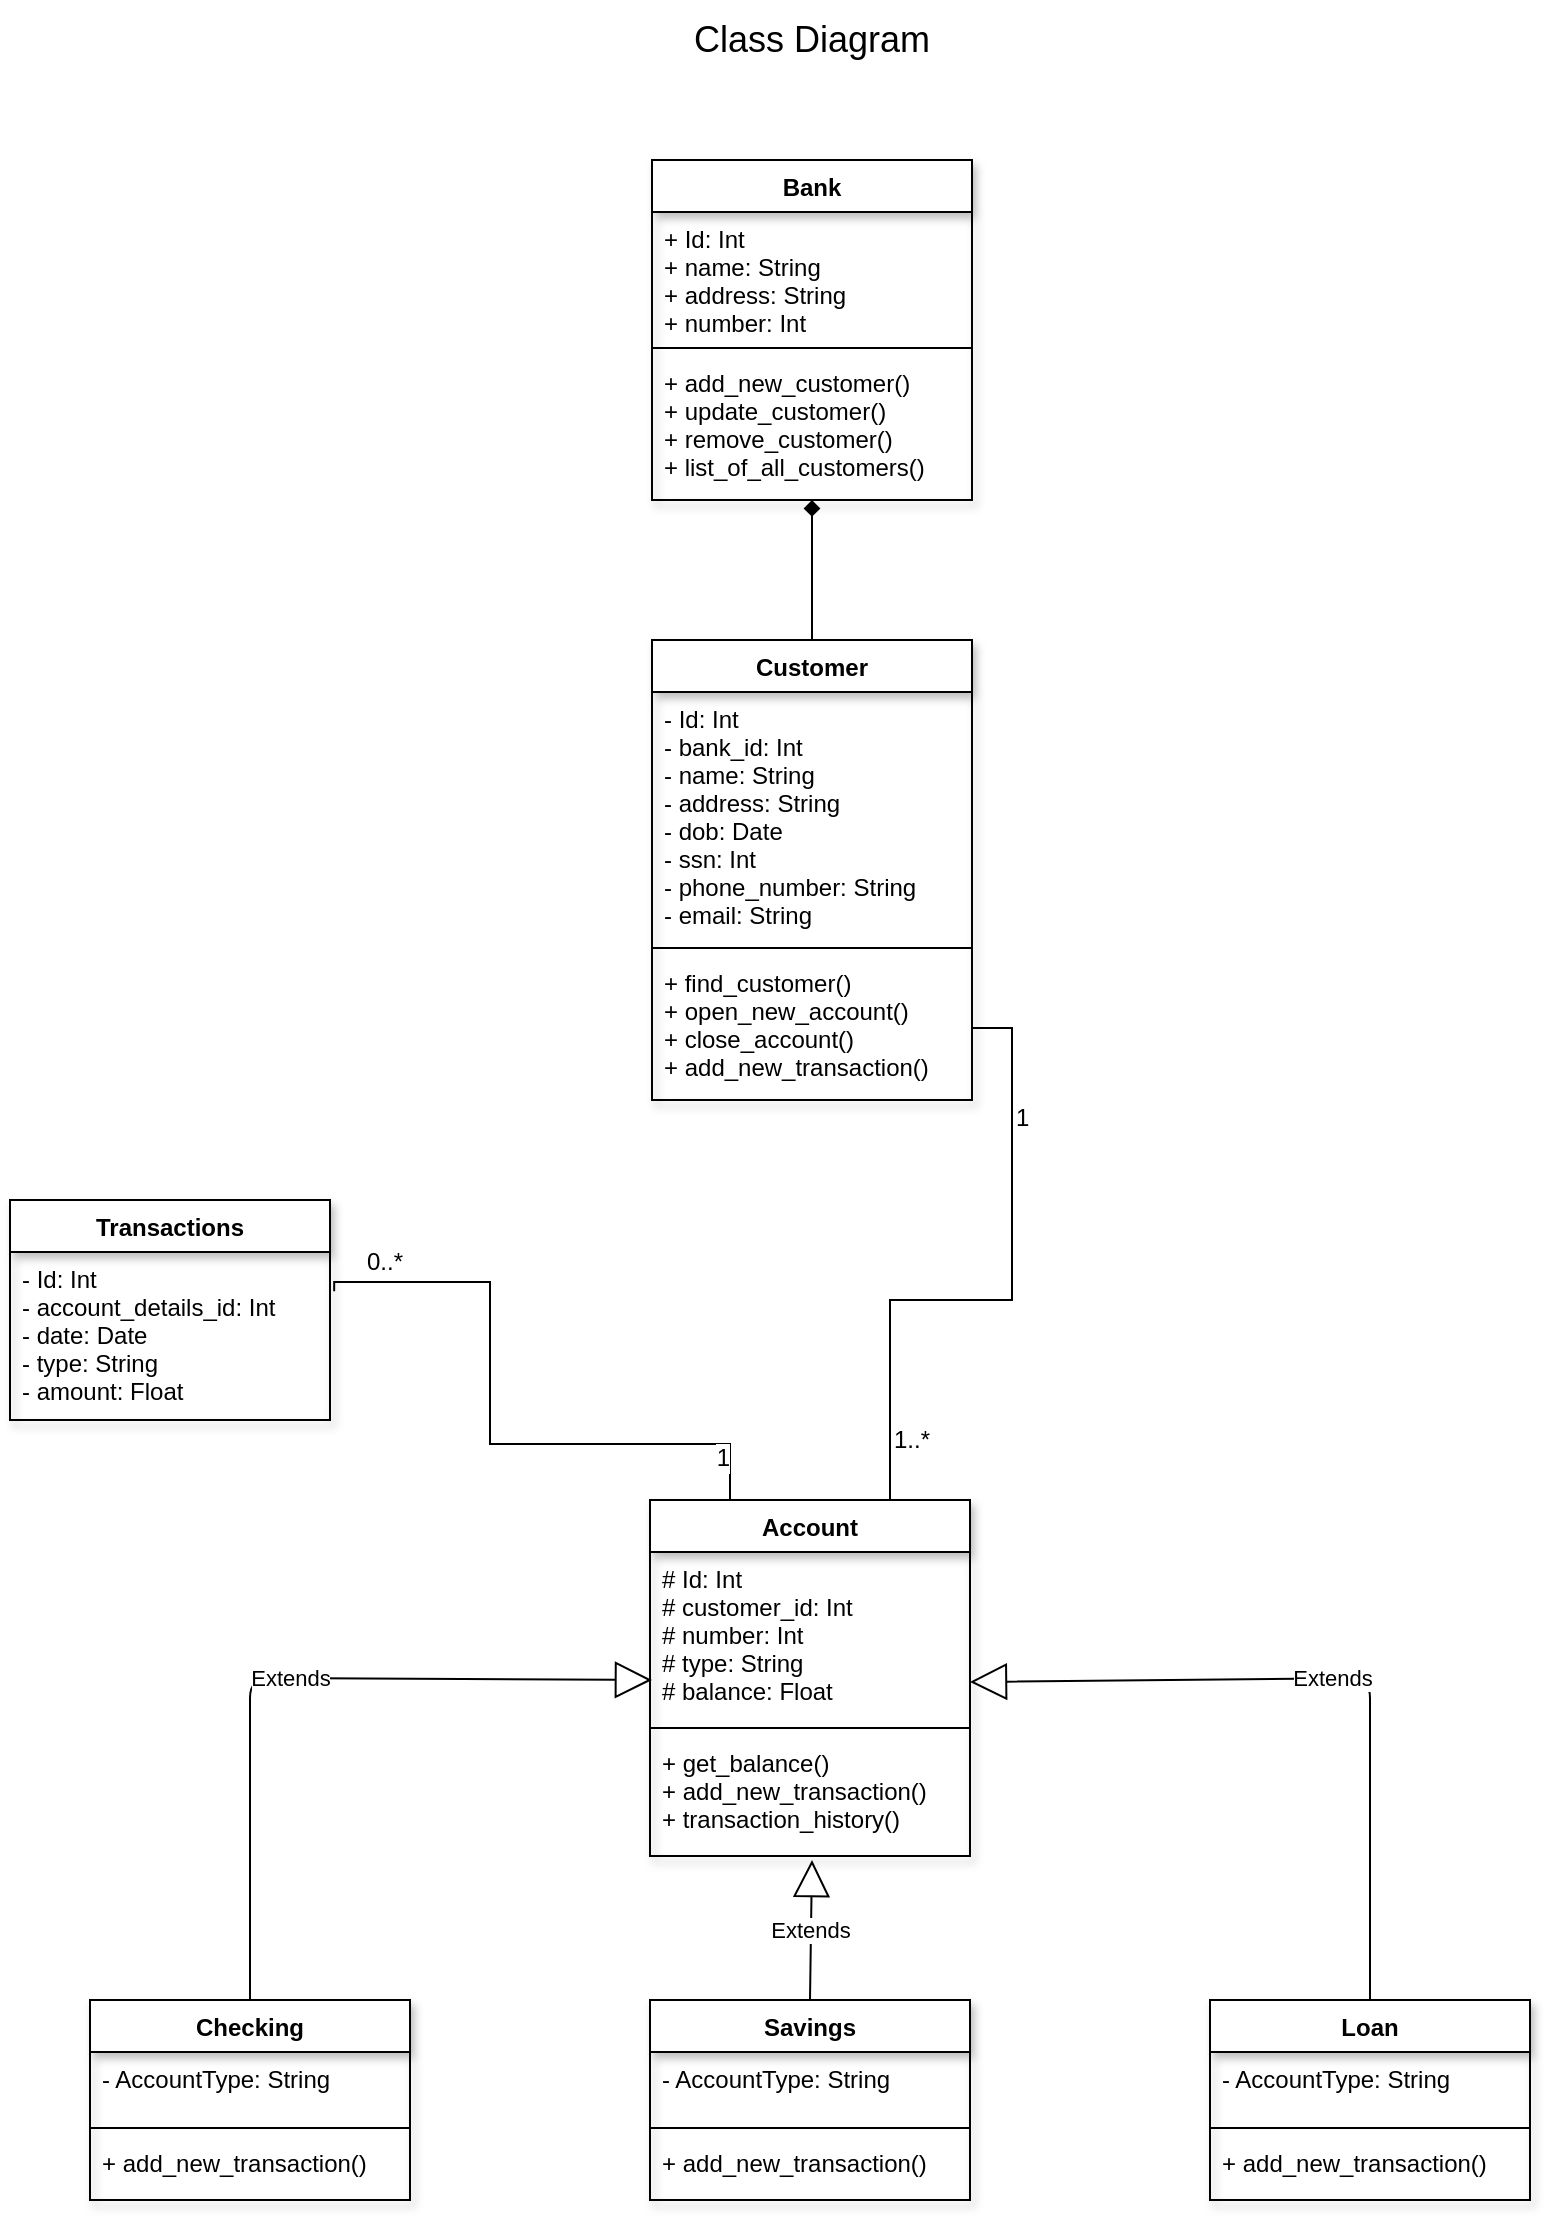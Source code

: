 <mxfile version="12.2.2" type="device" pages="3"><diagram id="YeIn3aaMYvHFLk-QK3Ql" name="Page-1"><mxGraphModel dx="1599" dy="1780" grid="1" gridSize="10" guides="1" tooltips="1" connect="1" arrows="1" fold="1" page="1" pageScale="1" pageWidth="827" pageHeight="1169" math="0" shadow="0"><root><mxCell id="0"/><mxCell id="1" parent="0"/><mxCell id="Af-yMjpvvQzIOLq1nQW4-50" style="edgeStyle=orthogonalEdgeStyle;rounded=0;orthogonalLoop=1;jettySize=auto;html=1;entryX=0.5;entryY=0;entryDx=0;entryDy=0;endArrow=none;endFill=0;startArrow=diamond;startFill=1;strokeWidth=1;" parent="1" source="Af-yMjpvvQzIOLq1nQW4-9" target="Af-yMjpvvQzIOLq1nQW4-13" edge="1"><mxGeometry relative="1" as="geometry"/></mxCell><mxCell id="Af-yMjpvvQzIOLq1nQW4-9" value="Bank" style="swimlane;fontStyle=1;align=center;verticalAlign=top;childLayout=stackLayout;horizontal=1;startSize=26;horizontalStack=0;resizeParent=1;resizeParentMax=0;resizeLast=0;collapsible=1;marginBottom=0;shadow=1;" parent="1" vertex="1"><mxGeometry x="281" y="-360" width="160" height="170" as="geometry"/></mxCell><mxCell id="Af-yMjpvvQzIOLq1nQW4-10" value="+ Id: Int&#10;+ name: String&#10;+ address: String&#10;+ number: Int&#10;" style="text;strokeColor=none;fillColor=none;align=left;verticalAlign=top;spacingLeft=4;spacingRight=4;overflow=hidden;rotatable=0;points=[[0,0.5],[1,0.5]];portConstraint=eastwest;" parent="Af-yMjpvvQzIOLq1nQW4-9" vertex="1"><mxGeometry y="26" width="160" height="64" as="geometry"/></mxCell><mxCell id="Af-yMjpvvQzIOLq1nQW4-11" value="" style="line;strokeWidth=1;fillColor=none;align=left;verticalAlign=middle;spacingTop=-1;spacingLeft=3;spacingRight=3;rotatable=0;labelPosition=right;points=[];portConstraint=eastwest;" parent="Af-yMjpvvQzIOLq1nQW4-9" vertex="1"><mxGeometry y="90" width="160" height="8" as="geometry"/></mxCell><mxCell id="Af-yMjpvvQzIOLq1nQW4-12" value="+ add_new_customer()&#10;+ update_customer()&#10;+ remove_customer()&#10;+ list_of_all_customers()" style="text;strokeColor=none;fillColor=none;align=left;verticalAlign=top;spacingLeft=4;spacingRight=4;overflow=hidden;rotatable=0;points=[[0,0.5],[1,0.5]];portConstraint=eastwest;" parent="Af-yMjpvvQzIOLq1nQW4-9" vertex="1"><mxGeometry y="98" width="160" height="72" as="geometry"/></mxCell><mxCell id="Af-yMjpvvQzIOLq1nQW4-13" value="Customer" style="swimlane;fontStyle=1;align=center;verticalAlign=top;childLayout=stackLayout;horizontal=1;startSize=26;horizontalStack=0;resizeParent=1;resizeParentMax=0;resizeLast=0;collapsible=1;marginBottom=0;shadow=1;" parent="1" vertex="1"><mxGeometry x="281" y="-120" width="160" height="230" as="geometry"/></mxCell><mxCell id="Af-yMjpvvQzIOLq1nQW4-14" value="- Id: Int&#10;- bank_id: Int&#10;- name: String&#10;- address: String&#10;- dob: Date&#10;- ssn: Int&#10;- phone_number: String&#10;- email: String" style="text;strokeColor=none;fillColor=none;align=left;verticalAlign=top;spacingLeft=4;spacingRight=4;overflow=hidden;rotatable=0;points=[[0,0.5],[1,0.5]];portConstraint=eastwest;" parent="Af-yMjpvvQzIOLq1nQW4-13" vertex="1"><mxGeometry y="26" width="160" height="124" as="geometry"/></mxCell><mxCell id="Af-yMjpvvQzIOLq1nQW4-15" value="" style="line;strokeWidth=1;fillColor=none;align=left;verticalAlign=middle;spacingTop=-1;spacingLeft=3;spacingRight=3;rotatable=0;labelPosition=right;points=[];portConstraint=eastwest;" parent="Af-yMjpvvQzIOLq1nQW4-13" vertex="1"><mxGeometry y="150" width="160" height="8" as="geometry"/></mxCell><mxCell id="Af-yMjpvvQzIOLq1nQW4-16" value="+ find_customer()&#10;+ open_new_account()&#10;+ close_account()&#10;+ add_new_transaction()" style="text;strokeColor=none;fillColor=none;align=left;verticalAlign=top;spacingLeft=4;spacingRight=4;overflow=hidden;rotatable=0;points=[[0,0.5],[1,0.5]];portConstraint=eastwest;" parent="Af-yMjpvvQzIOLq1nQW4-13" vertex="1"><mxGeometry y="158" width="160" height="72" as="geometry"/></mxCell><mxCell id="Af-yMjpvvQzIOLq1nQW4-18" value="Account" style="swimlane;fontStyle=1;align=center;verticalAlign=top;childLayout=stackLayout;horizontal=1;startSize=26;horizontalStack=0;resizeParent=1;resizeParentMax=0;resizeLast=0;collapsible=1;marginBottom=0;shadow=1;" parent="1" vertex="1"><mxGeometry x="280" y="310" width="160" height="178" as="geometry"/></mxCell><mxCell id="Af-yMjpvvQzIOLq1nQW4-19" value="# Id: Int&#10;# customer_id: Int&#10;# number: Int&#10;# type: String&#10;# balance: Float&#10;" style="text;strokeColor=none;fillColor=none;align=left;verticalAlign=top;spacingLeft=4;spacingRight=4;overflow=hidden;rotatable=0;points=[[0,0.5],[1,0.5]];portConstraint=eastwest;" parent="Af-yMjpvvQzIOLq1nQW4-18" vertex="1"><mxGeometry y="26" width="160" height="84" as="geometry"/></mxCell><mxCell id="Af-yMjpvvQzIOLq1nQW4-20" value="" style="line;strokeWidth=1;fillColor=none;align=left;verticalAlign=middle;spacingTop=-1;spacingLeft=3;spacingRight=3;rotatable=0;labelPosition=right;points=[];portConstraint=eastwest;" parent="Af-yMjpvvQzIOLq1nQW4-18" vertex="1"><mxGeometry y="110" width="160" height="8" as="geometry"/></mxCell><mxCell id="Af-yMjpvvQzIOLq1nQW4-21" value="+ get_balance()&#10;+ add_new_transaction()&#10;+ transaction_history()" style="text;strokeColor=none;fillColor=none;align=left;verticalAlign=top;spacingLeft=4;spacingRight=4;overflow=hidden;rotatable=0;points=[[0,0.5],[1,0.5]];portConstraint=eastwest;" parent="Af-yMjpvvQzIOLq1nQW4-18" vertex="1"><mxGeometry y="118" width="160" height="60" as="geometry"/></mxCell><mxCell id="Af-yMjpvvQzIOLq1nQW4-22" value="Checking" style="swimlane;fontStyle=1;align=center;verticalAlign=top;childLayout=stackLayout;horizontal=1;startSize=26;horizontalStack=0;resizeParent=1;resizeParentMax=0;resizeLast=0;collapsible=1;marginBottom=0;shadow=1;" parent="1" vertex="1"><mxGeometry y="560" width="160" height="100" as="geometry"/></mxCell><mxCell id="Af-yMjpvvQzIOLq1nQW4-23" value="- AccountType: String" style="text;strokeColor=none;fillColor=none;align=left;verticalAlign=top;spacingLeft=4;spacingRight=4;overflow=hidden;rotatable=0;points=[[0,0.5],[1,0.5]];portConstraint=eastwest;" parent="Af-yMjpvvQzIOLq1nQW4-22" vertex="1"><mxGeometry y="26" width="160" height="34" as="geometry"/></mxCell><mxCell id="Af-yMjpvvQzIOLq1nQW4-24" value="" style="line;strokeWidth=1;fillColor=none;align=left;verticalAlign=middle;spacingTop=-1;spacingLeft=3;spacingRight=3;rotatable=0;labelPosition=right;points=[];portConstraint=eastwest;" parent="Af-yMjpvvQzIOLq1nQW4-22" vertex="1"><mxGeometry y="60" width="160" height="8" as="geometry"/></mxCell><mxCell id="Af-yMjpvvQzIOLq1nQW4-25" value="+ add_new_transaction()" style="text;strokeColor=none;fillColor=none;align=left;verticalAlign=top;spacingLeft=4;spacingRight=4;overflow=hidden;rotatable=0;points=[[0,0.5],[1,0.5]];portConstraint=eastwest;" parent="Af-yMjpvvQzIOLq1nQW4-22" vertex="1"><mxGeometry y="68" width="160" height="32" as="geometry"/></mxCell><mxCell id="Af-yMjpvvQzIOLq1nQW4-26" value="Transactions" style="swimlane;fontStyle=1;align=center;verticalAlign=top;childLayout=stackLayout;horizontal=1;startSize=26;horizontalStack=0;resizeParent=1;resizeParentMax=0;resizeLast=0;collapsible=1;marginBottom=0;shadow=1;swimlaneLine=1;" parent="1" vertex="1"><mxGeometry x="-40" y="160" width="160" height="110" as="geometry"/></mxCell><mxCell id="Af-yMjpvvQzIOLq1nQW4-27" value="- Id: Int&#10;- account_details_id: Int&#10;- date: Date&#10;- type: String&#10;- amount: Float" style="text;strokeColor=none;fillColor=none;align=left;verticalAlign=top;spacingLeft=4;spacingRight=4;overflow=hidden;rotatable=0;points=[[0,0.5],[1,0.5]];portConstraint=eastwest;" parent="Af-yMjpvvQzIOLq1nQW4-26" vertex="1"><mxGeometry y="26" width="160" height="84" as="geometry"/></mxCell><mxCell id="Af-yMjpvvQzIOLq1nQW4-30" value="Savings" style="swimlane;fontStyle=1;align=center;verticalAlign=top;childLayout=stackLayout;horizontal=1;startSize=26;horizontalStack=0;resizeParent=1;resizeParentMax=0;resizeLast=0;collapsible=1;marginBottom=0;shadow=1;" parent="1" vertex="1"><mxGeometry x="280" y="560" width="160" height="100" as="geometry"/></mxCell><mxCell id="Af-yMjpvvQzIOLq1nQW4-56" value="- AccountType: String" style="text;strokeColor=none;fillColor=none;align=left;verticalAlign=top;spacingLeft=4;spacingRight=4;overflow=hidden;rotatable=0;points=[[0,0.5],[1,0.5]];portConstraint=eastwest;" parent="Af-yMjpvvQzIOLq1nQW4-30" vertex="1"><mxGeometry y="26" width="160" height="34" as="geometry"/></mxCell><mxCell id="Af-yMjpvvQzIOLq1nQW4-32" value="" style="line;strokeWidth=1;fillColor=none;align=left;verticalAlign=middle;spacingTop=-1;spacingLeft=3;spacingRight=3;rotatable=0;labelPosition=right;points=[];portConstraint=eastwest;" parent="Af-yMjpvvQzIOLq1nQW4-30" vertex="1"><mxGeometry y="60" width="160" height="8" as="geometry"/></mxCell><mxCell id="Af-yMjpvvQzIOLq1nQW4-33" value="+ add_new_transaction()" style="text;strokeColor=none;fillColor=none;align=left;verticalAlign=top;spacingLeft=4;spacingRight=4;overflow=hidden;rotatable=0;points=[[0,0.5],[1,0.5]];portConstraint=eastwest;" parent="Af-yMjpvvQzIOLq1nQW4-30" vertex="1"><mxGeometry y="68" width="160" height="32" as="geometry"/></mxCell><mxCell id="Af-yMjpvvQzIOLq1nQW4-34" value="Loan" style="swimlane;fontStyle=1;align=center;verticalAlign=top;childLayout=stackLayout;horizontal=1;startSize=26;horizontalStack=0;resizeParent=1;resizeParentMax=0;resizeLast=0;collapsible=1;marginBottom=0;shadow=1;" parent="1" vertex="1"><mxGeometry x="560" y="560" width="160" height="100" as="geometry"/></mxCell><mxCell id="Af-yMjpvvQzIOLq1nQW4-35" value="- AccountType: String" style="text;strokeColor=none;fillColor=none;align=left;verticalAlign=top;spacingLeft=4;spacingRight=4;overflow=hidden;rotatable=0;points=[[0,0.5],[1,0.5]];portConstraint=eastwest;" parent="Af-yMjpvvQzIOLq1nQW4-34" vertex="1"><mxGeometry y="26" width="160" height="34" as="geometry"/></mxCell><mxCell id="Af-yMjpvvQzIOLq1nQW4-36" value="" style="line;strokeWidth=1;fillColor=none;align=left;verticalAlign=middle;spacingTop=-1;spacingLeft=3;spacingRight=3;rotatable=0;labelPosition=right;points=[];portConstraint=eastwest;" parent="Af-yMjpvvQzIOLq1nQW4-34" vertex="1"><mxGeometry y="60" width="160" height="8" as="geometry"/></mxCell><mxCell id="Af-yMjpvvQzIOLq1nQW4-37" value="+ add_new_transaction()" style="text;strokeColor=none;fillColor=none;align=left;verticalAlign=top;spacingLeft=4;spacingRight=4;overflow=hidden;rotatable=0;points=[[0,0.5],[1,0.5]];portConstraint=eastwest;" parent="Af-yMjpvvQzIOLq1nQW4-34" vertex="1"><mxGeometry y="68" width="160" height="32" as="geometry"/></mxCell><mxCell id="Af-yMjpvvQzIOLq1nQW4-40" value="Extends" style="endArrow=block;endSize=16;endFill=0;html=1;exitX=0.5;exitY=0;exitDx=0;exitDy=0;entryX=0.006;entryY=0.762;entryDx=0;entryDy=0;entryPerimeter=0;" parent="1" source="Af-yMjpvvQzIOLq1nQW4-22" target="Af-yMjpvvQzIOLq1nQW4-19" edge="1"><mxGeometry width="160" relative="1" as="geometry"><mxPoint x="10" y="790" as="sourcePoint"/><mxPoint x="210" y="570" as="targetPoint"/><Array as="points"><mxPoint x="80" y="399"/></Array></mxGeometry></mxCell><mxCell id="Af-yMjpvvQzIOLq1nQW4-41" value="Extends" style="endArrow=block;endSize=16;endFill=0;html=1;exitX=0.5;exitY=0;exitDx=0;exitDy=0;" parent="1" source="Af-yMjpvvQzIOLq1nQW4-30" edge="1"><mxGeometry width="160" relative="1" as="geometry"><mxPoint x="170" y="569" as="sourcePoint"/><mxPoint x="361" y="490" as="targetPoint"/><Array as="points"/></mxGeometry></mxCell><mxCell id="Af-yMjpvvQzIOLq1nQW4-42" value="Extends" style="endArrow=block;endSize=16;endFill=0;html=1;exitX=0.5;exitY=0;exitDx=0;exitDy=0;" parent="1" source="Af-yMjpvvQzIOLq1nQW4-34" edge="1"><mxGeometry width="160" relative="1" as="geometry"><mxPoint x="355" y="520" as="sourcePoint"/><mxPoint x="440" y="401" as="targetPoint"/><Array as="points"><mxPoint x="640" y="399"/></Array></mxGeometry></mxCell><mxCell id="Af-yMjpvvQzIOLq1nQW4-44" style="edgeStyle=orthogonalEdgeStyle;rounded=0;orthogonalLoop=1;jettySize=auto;html=1;entryX=0.25;entryY=0;entryDx=0;entryDy=0;endArrow=none;endFill=0;exitX=1.013;exitY=0.234;exitDx=0;exitDy=0;exitPerimeter=0;" parent="1" source="Af-yMjpvvQzIOLq1nQW4-27" target="Af-yMjpvvQzIOLq1nQW4-18" edge="1"><mxGeometry relative="1" as="geometry"><mxPoint x="160" y="200" as="sourcePoint"/><Array as="points"><mxPoint x="200" y="201"/><mxPoint x="200" y="282"/><mxPoint x="320" y="282"/></Array></mxGeometry></mxCell><mxCell id="Af-yMjpvvQzIOLq1nQW4-47" value="0..*" style="text;html=1;resizable=0;points=[];align=center;verticalAlign=bottom;labelBackgroundColor=#ffffff;labelPosition=center;verticalLabelPosition=top;" parent="Af-yMjpvvQzIOLq1nQW4-44" vertex="1" connectable="0"><mxGeometry x="-0.692" y="-1" relative="1" as="geometry"><mxPoint x="-19" y="-3" as="offset"/></mxGeometry></mxCell><mxCell id="Af-yMjpvvQzIOLq1nQW4-48" value="1" style="text;html=1;resizable=0;points=[];align=right;verticalAlign=middle;labelBackgroundColor=#ffffff;labelPosition=left;verticalLabelPosition=middle;" parent="Af-yMjpvvQzIOLq1nQW4-44" vertex="1" connectable="0"><mxGeometry x="0.862" relative="1" as="geometry"><mxPoint as="offset"/></mxGeometry></mxCell><mxCell id="Af-yMjpvvQzIOLq1nQW4-45" style="edgeStyle=orthogonalEdgeStyle;rounded=0;orthogonalLoop=1;jettySize=auto;html=1;exitX=1;exitY=0.5;exitDx=0;exitDy=0;endArrow=none;endFill=0;entryX=0.75;entryY=0;entryDx=0;entryDy=0;" parent="1" source="Af-yMjpvvQzIOLq1nQW4-16" target="Af-yMjpvvQzIOLq1nQW4-18" edge="1"><mxGeometry relative="1" as="geometry"><mxPoint x="400" y="350" as="targetPoint"/></mxGeometry></mxCell><mxCell id="Af-yMjpvvQzIOLq1nQW4-52" value="1" style="text;html=1;resizable=0;points=[];align=left;verticalAlign=middle;labelBackgroundColor=#ffffff;labelPosition=right;verticalLabelPosition=middle;" parent="Af-yMjpvvQzIOLq1nQW4-45" vertex="1" connectable="0"><mxGeometry x="-0.594" relative="1" as="geometry"><mxPoint as="offset"/></mxGeometry></mxCell><mxCell id="Af-yMjpvvQzIOLq1nQW4-53" value="1..*" style="text;html=1;resizable=0;points=[];align=left;verticalAlign=middle;labelBackgroundColor=#ffffff;labelPosition=right;verticalLabelPosition=middle;" parent="Af-yMjpvvQzIOLq1nQW4-45" vertex="1" connectable="0"><mxGeometry x="0.807" relative="1" as="geometry"><mxPoint as="offset"/></mxGeometry></mxCell><mxCell id="_beEuHrOlVq2S44sKZZN-2" value="&lt;font style=&quot;font-size: 18px&quot;&gt;Class Diagram&lt;/font&gt;" style="text;html=1;strokeColor=none;fillColor=none;align=center;verticalAlign=middle;whiteSpace=wrap;rounded=0;" parent="1" vertex="1"><mxGeometry x="261" y="-440" width="200" height="40" as="geometry"/></mxCell></root></mxGraphModel></diagram><diagram id="a51lUagzowKuwF0AE8kz" name="Page-2"><mxGraphModel dx="772" dy="611" grid="1" gridSize="10" guides="1" tooltips="1" connect="1" arrows="1" fold="1" page="1" pageScale="1" pageWidth="827" pageHeight="1169" math="0" shadow="0"><root><mxCell id="n1f3egX72NsdRXkEw2XZ-0"/><mxCell id="n1f3egX72NsdRXkEw2XZ-1" parent="n1f3egX72NsdRXkEw2XZ-0"/><mxCell id="n1f3egX72NsdRXkEw2XZ-3" value="" style="rounded=0;whiteSpace=wrap;html=1;shadow=1;" parent="n1f3egX72NsdRXkEw2XZ-1" vertex="1"><mxGeometry x="293" y="160" width="240" height="660" as="geometry"/></mxCell><mxCell id="n1f3egX72NsdRXkEw2XZ-4" value="&lt;font style=&quot;font-size: 18px&quot;&gt;Use Case Diagram&lt;/font&gt;" style="text;html=1;strokeColor=none;fillColor=none;align=center;verticalAlign=middle;whiteSpace=wrap;rounded=0;" parent="n1f3egX72NsdRXkEw2XZ-1" vertex="1"><mxGeometry x="313" y="80" width="200" height="40" as="geometry"/></mxCell><mxCell id="n1f3egX72NsdRXkEw2XZ-5" value="Banking System" style="text;html=1;strokeColor=none;fillColor=none;align=center;verticalAlign=middle;whiteSpace=wrap;rounded=0;" parent="n1f3egX72NsdRXkEw2XZ-1" vertex="1"><mxGeometry x="343" y="170" width="140" height="20" as="geometry"/></mxCell><mxCell id="2WXhGHH_xQQDHxfb9YFr-28" style="edgeStyle=none;rounded=0;orthogonalLoop=1;jettySize=auto;html=1;exitX=1;exitY=0.5;exitDx=0;exitDy=0;endArrow=none;endFill=0;" parent="n1f3egX72NsdRXkEw2XZ-1" source="n1f3egX72NsdRXkEw2XZ-6" edge="1"><mxGeometry relative="1" as="geometry"><mxPoint x="640" y="420" as="targetPoint"/></mxGeometry></mxCell><mxCell id="n1f3egX72NsdRXkEw2XZ-6" value="Open New Account" style="ellipse;whiteSpace=wrap;html=1;shadow=1;" parent="n1f3egX72NsdRXkEw2XZ-1" vertex="1"><mxGeometry x="345" y="205" width="137" height="70" as="geometry"/></mxCell><mxCell id="n1f3egX72NsdRXkEw2XZ-7" value="Close Account" style="ellipse;whiteSpace=wrap;html=1;shadow=1;" parent="n1f3egX72NsdRXkEw2XZ-1" vertex="1"><mxGeometry x="346" y="280" width="137" height="70" as="geometry"/></mxCell><mxCell id="n1f3egX72NsdRXkEw2XZ-8" value="&lt;span style=&quot;white-space: normal&quot;&gt;Update Personal Information&lt;/span&gt;" style="ellipse;whiteSpace=wrap;html=1;shadow=1;" parent="n1f3egX72NsdRXkEw2XZ-1" vertex="1"><mxGeometry x="346" y="355" width="137" height="70" as="geometry"/></mxCell><mxCell id="VC0pLt_Afo-kdVb_Ylz2-2" value="Balance Inquiry" style="ellipse;whiteSpace=wrap;html=1;shadow=1;" parent="n1f3egX72NsdRXkEw2XZ-1" vertex="1"><mxGeometry x="344.5" y="430" width="137" height="70" as="geometry"/></mxCell><mxCell id="VC0pLt_Afo-kdVb_Ylz2-3" value="Process a Transaction" style="ellipse;whiteSpace=wrap;html=1;shadow=1;" parent="n1f3egX72NsdRXkEw2XZ-1" vertex="1"><mxGeometry x="344.5" y="505" width="137" height="70" as="geometry"/></mxCell><mxCell id="VC0pLt_Afo-kdVb_Ylz2-4" value="Get Transaction History" style="ellipse;whiteSpace=wrap;html=1;shadow=1;" parent="n1f3egX72NsdRXkEw2XZ-1" vertex="1"><mxGeometry x="344.5" y="580" width="137" height="70" as="geometry"/></mxCell><mxCell id="2WXhGHH_xQQDHxfb9YFr-0" value="Get List of Customers" style="ellipse;whiteSpace=wrap;html=1;shadow=1;" parent="n1f3egX72NsdRXkEw2XZ-1" vertex="1"><mxGeometry x="344.5" y="655" width="137" height="70" as="geometry"/></mxCell><mxCell id="2WXhGHH_xQQDHxfb9YFr-1" value="Customer Information Inquiry" style="ellipse;whiteSpace=wrap;html=1;shadow=1;" parent="n1f3egX72NsdRXkEw2XZ-1" vertex="1"><mxGeometry x="344.5" y="730" width="137" height="70" as="geometry"/></mxCell><mxCell id="2WXhGHH_xQQDHxfb9YFr-2" value="Customer" style="shape=umlActor;verticalLabelPosition=bottom;labelBackgroundColor=#ffffff;verticalAlign=top;html=1;" parent="n1f3egX72NsdRXkEw2XZ-1" vertex="1"><mxGeometry x="160" y="395" width="30" height="60" as="geometry"/></mxCell><mxCell id="2WXhGHH_xQQDHxfb9YFr-3" value="Bank" style="shape=umlActor;verticalLabelPosition=bottom;labelBackgroundColor=#ffffff;verticalAlign=top;html=1;" parent="n1f3egX72NsdRXkEw2XZ-1" vertex="1"><mxGeometry x="160" y="700" width="30" height="60" as="geometry"/></mxCell><mxCell id="2WXhGHH_xQQDHxfb9YFr-7" value="" style="endArrow=open;endFill=1;endSize=12;html=1;entryX=0.044;entryY=0.686;entryDx=0;entryDy=0;entryPerimeter=0;" parent="n1f3egX72NsdRXkEw2XZ-1" target="n1f3egX72NsdRXkEw2XZ-6" edge="1"><mxGeometry width="160" relative="1" as="geometry"><mxPoint x="200" y="430" as="sourcePoint"/><mxPoint x="313" y="429.5" as="targetPoint"/></mxGeometry></mxCell><mxCell id="2WXhGHH_xQQDHxfb9YFr-8" value="" style="endArrow=open;endFill=1;endSize=12;html=1;entryX=0;entryY=0.5;entryDx=0;entryDy=0;" parent="n1f3egX72NsdRXkEw2XZ-1" target="n1f3egX72NsdRXkEw2XZ-7" edge="1"><mxGeometry width="160" relative="1" as="geometry"><mxPoint x="200" y="430" as="sourcePoint"/><mxPoint x="361.028" y="263.02" as="targetPoint"/></mxGeometry></mxCell><mxCell id="2WXhGHH_xQQDHxfb9YFr-9" value="" style="endArrow=open;endFill=1;endSize=12;html=1;entryX=0;entryY=0.5;entryDx=0;entryDy=0;" parent="n1f3egX72NsdRXkEw2XZ-1" target="n1f3egX72NsdRXkEw2XZ-8" edge="1"><mxGeometry width="160" relative="1" as="geometry"><mxPoint x="200" y="430" as="sourcePoint"/><mxPoint x="371.028" y="273.02" as="targetPoint"/></mxGeometry></mxCell><mxCell id="2WXhGHH_xQQDHxfb9YFr-11" value="" style="endArrow=open;endFill=1;endSize=12;html=1;entryX=0;entryY=0.5;entryDx=0;entryDy=0;" parent="n1f3egX72NsdRXkEw2XZ-1" target="VC0pLt_Afo-kdVb_Ylz2-2" edge="1"><mxGeometry width="160" relative="1" as="geometry"><mxPoint x="200" y="430" as="sourcePoint"/><mxPoint x="356" y="400" as="targetPoint"/></mxGeometry></mxCell><mxCell id="2WXhGHH_xQQDHxfb9YFr-12" value="" style="endArrow=open;endFill=1;endSize=12;html=1;entryX=0;entryY=0.5;entryDx=0;entryDy=0;" parent="n1f3egX72NsdRXkEw2XZ-1" target="VC0pLt_Afo-kdVb_Ylz2-3" edge="1"><mxGeometry width="160" relative="1" as="geometry"><mxPoint x="200" y="430" as="sourcePoint"/><mxPoint x="354.5" y="475" as="targetPoint"/></mxGeometry></mxCell><mxCell id="2WXhGHH_xQQDHxfb9YFr-13" value="" style="endArrow=open;endFill=1;endSize=12;html=1;entryX=0.011;entryY=0.386;entryDx=0;entryDy=0;entryPerimeter=0;" parent="n1f3egX72NsdRXkEw2XZ-1" target="VC0pLt_Afo-kdVb_Ylz2-4" edge="1"><mxGeometry width="160" relative="1" as="geometry"><mxPoint x="200" y="430" as="sourcePoint"/><mxPoint x="354.5" y="550" as="targetPoint"/></mxGeometry></mxCell><mxCell id="2WXhGHH_xQQDHxfb9YFr-15" value="" style="endArrow=open;endFill=1;endSize=12;html=1;entryX=0;entryY=0.5;entryDx=0;entryDy=0;" parent="n1f3egX72NsdRXkEw2XZ-1" target="2WXhGHH_xQQDHxfb9YFr-0" edge="1"><mxGeometry width="160" relative="1" as="geometry"><mxPoint x="200" y="730" as="sourcePoint"/><mxPoint x="310" y="840" as="targetPoint"/></mxGeometry></mxCell><mxCell id="2WXhGHH_xQQDHxfb9YFr-16" value="" style="endArrow=open;endFill=1;endSize=12;html=1;entryX=0;entryY=0.5;entryDx=0;entryDy=0;" parent="n1f3egX72NsdRXkEw2XZ-1" target="2WXhGHH_xQQDHxfb9YFr-1" edge="1"><mxGeometry width="160" relative="1" as="geometry"><mxPoint x="200" y="730" as="sourcePoint"/><mxPoint x="354.5" y="700" as="targetPoint"/></mxGeometry></mxCell><mxCell id="2WXhGHH_xQQDHxfb9YFr-17" value="Bank" style="shape=umlActor;verticalLabelPosition=bottom;labelBackgroundColor=#ffffff;verticalAlign=top;html=1;" parent="n1f3egX72NsdRXkEw2XZ-1" vertex="1"><mxGeometry x="650" y="395" width="30" height="60" as="geometry"/></mxCell><mxCell id="2WXhGHH_xQQDHxfb9YFr-30" style="edgeStyle=none;rounded=0;orthogonalLoop=1;jettySize=auto;html=1;exitX=1;exitY=0.5;exitDx=0;exitDy=0;endArrow=none;endFill=0;" parent="n1f3egX72NsdRXkEw2XZ-1" source="n1f3egX72NsdRXkEw2XZ-7" edge="1"><mxGeometry relative="1" as="geometry"><mxPoint x="640" y="420" as="targetPoint"/><mxPoint x="540" y="390" as="sourcePoint"/></mxGeometry></mxCell><mxCell id="2WXhGHH_xQQDHxfb9YFr-31" style="edgeStyle=none;rounded=0;orthogonalLoop=1;jettySize=auto;html=1;exitX=1;exitY=0.5;exitDx=0;exitDy=0;endArrow=none;endFill=0;" parent="n1f3egX72NsdRXkEw2XZ-1" source="n1f3egX72NsdRXkEw2XZ-8" edge="1"><mxGeometry relative="1" as="geometry"><mxPoint x="640" y="420" as="targetPoint"/><mxPoint x="550" y="420" as="sourcePoint"/></mxGeometry></mxCell><mxCell id="2WXhGHH_xQQDHxfb9YFr-32" style="edgeStyle=none;rounded=0;orthogonalLoop=1;jettySize=auto;html=1;exitX=1;exitY=0.5;exitDx=0;exitDy=0;endArrow=none;endFill=0;" parent="n1f3egX72NsdRXkEw2XZ-1" source="VC0pLt_Afo-kdVb_Ylz2-2" edge="1"><mxGeometry relative="1" as="geometry"><mxPoint x="640" y="420" as="targetPoint"/><mxPoint x="550" y="440" as="sourcePoint"/></mxGeometry></mxCell><mxCell id="2WXhGHH_xQQDHxfb9YFr-33" style="edgeStyle=none;rounded=0;orthogonalLoop=1;jettySize=auto;html=1;exitX=0.989;exitY=0.414;exitDx=0;exitDy=0;endArrow=none;endFill=0;exitPerimeter=0;" parent="n1f3egX72NsdRXkEw2XZ-1" source="VC0pLt_Afo-kdVb_Ylz2-3" edge="1"><mxGeometry relative="1" as="geometry"><mxPoint x="640" y="420" as="targetPoint"/><mxPoint x="550" y="490" as="sourcePoint"/></mxGeometry></mxCell><mxCell id="2WXhGHH_xQQDHxfb9YFr-34" style="edgeStyle=none;rounded=0;orthogonalLoop=1;jettySize=auto;html=1;exitX=0.989;exitY=0.414;exitDx=0;exitDy=0;endArrow=none;endFill=0;exitPerimeter=0;" parent="n1f3egX72NsdRXkEw2XZ-1" source="VC0pLt_Afo-kdVb_Ylz2-4" edge="1"><mxGeometry relative="1" as="geometry"><mxPoint x="640" y="420" as="targetPoint"/><mxPoint x="550" y="560" as="sourcePoint"/></mxGeometry></mxCell></root></mxGraphModel></diagram><diagram id="9uofuaDFSBH1oRw6gIMJ" name="Page-3"><mxGraphModel dx="772" dy="1780" grid="1" gridSize="10" guides="1" tooltips="1" connect="1" arrows="1" fold="1" page="1" pageScale="1" pageWidth="827" pageHeight="1169" math="0" shadow="0"><root><mxCell id="rCMvZNxPYZO45XCAj-Xo-0"/><mxCell id="rCMvZNxPYZO45XCAj-Xo-1" parent="rCMvZNxPYZO45XCAj-Xo-0"/><mxCell id="xP-VAAHbd1ksGAa_nC6P-0" value="Customer" style="swimlane;whiteSpace=wrap;shadow=0;" vertex="1" parent="rCMvZNxPYZO45XCAj-Xo-1"><mxGeometry x="140" y="80" width="280" height="680" as="geometry"><mxRectangle x="140" y="80" width="80" height="23" as="alternateBounds"/></mxGeometry></mxCell><mxCell id="xP-VAAHbd1ksGAa_nC6P-1" value="" style="ellipse;shape=startState;fillColor=#000000;strokeColor=#ff0000;" vertex="1" parent="xP-VAAHbd1ksGAa_nC6P-0"><mxGeometry x="100" y="40" width="30" height="30" as="geometry"/></mxCell><mxCell id="xP-VAAHbd1ksGAa_nC6P-2" value="" style="edgeStyle=elbowEdgeStyle;elbow=horizontal;verticalAlign=bottom;endArrow=open;endSize=8;strokeColor=#FF0000;endFill=1;rounded=0" edge="1" parent="xP-VAAHbd1ksGAa_nC6P-0" source="xP-VAAHbd1ksGAa_nC6P-1" target="xP-VAAHbd1ksGAa_nC6P-3"><mxGeometry x="100" y="40" as="geometry"><mxPoint x="115" y="110" as="targetPoint"/></mxGeometry></mxCell><mxCell id="xP-VAAHbd1ksGAa_nC6P-3" value="Provide Account &#10;Number" style="rounded=1;shadow=1;" vertex="1" parent="xP-VAAHbd1ksGAa_nC6P-0"><mxGeometry x="60" y="110" width="110" height="50" as="geometry"/></mxCell><mxCell id="xP-VAAHbd1ksGAa_nC6P-4" value="Specify the type &#10;of Transaction" style="rounded=1;shadow=1;" vertex="1" parent="xP-VAAHbd1ksGAa_nC6P-0"><mxGeometry x="60" y="220" width="110" height="50" as="geometry"/></mxCell><mxCell id="xP-VAAHbd1ksGAa_nC6P-5" value="" style="endArrow=open;strokeColor=#FF0000;endFill=1;rounded=0" edge="1" parent="xP-VAAHbd1ksGAa_nC6P-0" source="xP-VAAHbd1ksGAa_nC6P-3" target="xP-VAAHbd1ksGAa_nC6P-4"><mxGeometry relative="1" as="geometry"/></mxCell><mxCell id="xP-VAAHbd1ksGAa_nC6P-6" value="Transaction Amount" style="rounded=1;shadow=1;" vertex="1" parent="xP-VAAHbd1ksGAa_nC6P-0"><mxGeometry x="60" y="325" width="110" height="50" as="geometry"/></mxCell><mxCell id="xP-VAAHbd1ksGAa_nC6P-7" value="" style="endArrow=open;strokeColor=#FF0000;endFill=1;rounded=0" edge="1" parent="xP-VAAHbd1ksGAa_nC6P-0" source="xP-VAAHbd1ksGAa_nC6P-4" target="xP-VAAHbd1ksGAa_nC6P-6"><mxGeometry relative="1" as="geometry"/></mxCell><mxCell id="xP-VAAHbd1ksGAa_nC6P-9" value="Bank" style="swimlane;whiteSpace=wrap;gradientColor=#ffffff;shadow=0;" vertex="1" parent="rCMvZNxPYZO45XCAj-Xo-1"><mxGeometry x="420" y="80" width="280" height="680" as="geometry"/></mxCell><mxCell id="xP-VAAHbd1ksGAa_nC6P-10" value="" style="ellipse;shape=startState;fillColor=#000000;strokeColor=#ff0000;" vertex="1" parent="xP-VAAHbd1ksGAa_nC6P-9"><mxGeometry x="60" y="40" width="30" height="30" as="geometry"/></mxCell><mxCell id="xP-VAAHbd1ksGAa_nC6P-11" value="" style="edgeStyle=elbowEdgeStyle;elbow=horizontal;verticalAlign=bottom;endArrow=open;endSize=8;strokeColor=#FF0000;endFill=1;rounded=0" edge="1" parent="xP-VAAHbd1ksGAa_nC6P-9" source="xP-VAAHbd1ksGAa_nC6P-10" target="xP-VAAHbd1ksGAa_nC6P-12"><mxGeometry x="40" y="20" as="geometry"><mxPoint x="55" y="90" as="targetPoint"/></mxGeometry></mxCell><mxCell id="xP-VAAHbd1ksGAa_nC6P-12" value="Account Number" style="rounded=1;shadow=1;" vertex="1" parent="xP-VAAHbd1ksGAa_nC6P-9"><mxGeometry x="20" y="110" width="110" height="50" as="geometry"/></mxCell><mxCell id="xP-VAAHbd1ksGAa_nC6P-14" value="" style="endArrow=open;strokeColor=#FF0000;endFill=1;rounded=0;entryX=0.5;entryY=0;entryDx=0;entryDy=0;" edge="1" parent="xP-VAAHbd1ksGAa_nC6P-9" target="cWFgSSrOMEmeeM3D-c8S-1"><mxGeometry relative="1" as="geometry"><mxPoint x="75" y="160" as="sourcePoint"/><mxPoint x="75" y="220" as="targetPoint"/></mxGeometry></mxCell><mxCell id="xP-VAAHbd1ksGAa_nC6P-15" value="Enter Transaction &#10;Type" style="rounded=1;shadow=1;" vertex="1" parent="xP-VAAHbd1ksGAa_nC6P-9"><mxGeometry x="20" y="300" width="110" height="50" as="geometry"/></mxCell><mxCell id="xP-VAAHbd1ksGAa_nC6P-16" value="Yes" style="endArrow=open;strokeColor=#FF0000;endFill=1;rounded=0;exitX=0.5;exitY=1;exitDx=0;exitDy=0;entryX=0.5;entryY=0;entryDx=0;entryDy=0;" edge="1" parent="xP-VAAHbd1ksGAa_nC6P-9" source="cWFgSSrOMEmeeM3D-c8S-1" target="xP-VAAHbd1ksGAa_nC6P-15"><mxGeometry relative="1" as="geometry"><mxPoint x="75" y="270" as="sourcePoint"/></mxGeometry></mxCell><mxCell id="xP-VAAHbd1ksGAa_nC6P-20" value="" style="endArrow=open;strokeColor=#FF0000;endFill=1;rounded=0;exitX=1;exitY=0.5;exitDx=0;exitDy=0;entryX=1;entryY=0.5;entryDx=0;entryDy=0;" edge="1" parent="xP-VAAHbd1ksGAa_nC6P-9" source="cWFgSSrOMEmeeM3D-c8S-1" target="xP-VAAHbd1ksGAa_nC6P-32"><mxGeometry relative="1" as="geometry"><mxPoint x="210" y="234.5" as="sourcePoint"/><mxPoint x="250" y="550" as="targetPoint"/><Array as="points"><mxPoint x="260" y="225"/><mxPoint x="260" y="625"/></Array></mxGeometry></mxCell><mxCell id="cWFgSSrOMEmeeM3D-c8S-3" value="No" style="text;html=1;resizable=0;points=[];align=center;verticalAlign=middle;labelBackgroundColor=#ffffff;" vertex="1" connectable="0" parent="xP-VAAHbd1ksGAa_nC6P-20"><mxGeometry x="-0.51" y="-24" relative="1" as="geometry"><mxPoint x="1" y="21" as="offset"/></mxGeometry></mxCell><mxCell id="xP-VAAHbd1ksGAa_nC6P-23" value="Enter Amount" style="rounded=1;shadow=1;" vertex="1" parent="xP-VAAHbd1ksGAa_nC6P-9"><mxGeometry x="20" y="390" width="110" height="50" as="geometry"/></mxCell><mxCell id="xP-VAAHbd1ksGAa_nC6P-27" value="" style="edgeStyle=elbowEdgeStyle;elbow=horizontal;entryX=0.5;entryY=1;strokeColor=#FF0000;endArrow=open;endFill=1;rounded=0;entryDx=0;entryDy=0;" edge="1" parent="xP-VAAHbd1ksGAa_nC6P-9" target="cWFgSSrOMEmeeM3D-c8S-11"><mxGeometry width="100" height="100" relative="1" as="geometry"><mxPoint x="100" y="590" as="sourcePoint"/><mxPoint x="160" y="380" as="targetPoint"/><Array as="points"><mxPoint x="195" y="610"/><mxPoint x="195" y="550"/><mxPoint x="150" y="580"/><mxPoint x="195" y="560"/><mxPoint x="150" y="590"/><mxPoint x="160" y="580"/><mxPoint x="195" y="400"/></Array></mxGeometry></mxCell><mxCell id="xP-VAAHbd1ksGAa_nC6P-29" value="Print Confirmation" style="rounded=1;shadow=1;" vertex="1" parent="xP-VAAHbd1ksGAa_nC6P-9"><mxGeometry x="20" y="480" width="110" height="50" as="geometry"/></mxCell><mxCell id="xP-VAAHbd1ksGAa_nC6P-32" value="" style="ellipse;shape=endState;fillColor=#000000;strokeColor=#ff0000" vertex="1" parent="xP-VAAHbd1ksGAa_nC6P-9"><mxGeometry x="60" y="610" width="30" height="30" as="geometry"/></mxCell><mxCell id="xP-VAAHbd1ksGAa_nC6P-33" value="" style="endArrow=open;strokeColor=#FF0000;endFill=1;rounded=0;entryX=0;entryY=0.5;entryDx=0;entryDy=0;exitX=0.5;exitY=1;exitDx=0;exitDy=0;" edge="1" parent="xP-VAAHbd1ksGAa_nC6P-9" source="xP-VAAHbd1ksGAa_nC6P-29" target="cWFgSSrOMEmeeM3D-c8S-7"><mxGeometry relative="1" as="geometry"><mxPoint x="78" y="530" as="sourcePoint"/></mxGeometry></mxCell><mxCell id="cWFgSSrOMEmeeM3D-c8S-1" value="Valid?" style="rhombus;fillColor=#ffffc0;strokeColor=#ff0000;shadow=1;" vertex="1" parent="xP-VAAHbd1ksGAa_nC6P-9"><mxGeometry x="15" y="190" width="120" height="70" as="geometry"/></mxCell><mxCell id="cWFgSSrOMEmeeM3D-c8S-5" value="" style="edgeStyle=elbowEdgeStyle;elbow=horizontal;entryX=0.5;entryY=0;strokeColor=#FF0000;endArrow=open;endFill=1;rounded=0;exitX=0.5;exitY=1;exitDx=0;exitDy=0;entryDx=0;entryDy=0;" edge="1" parent="xP-VAAHbd1ksGAa_nC6P-9" source="xP-VAAHbd1ksGAa_nC6P-15" target="xP-VAAHbd1ksGAa_nC6P-23"><mxGeometry width="100" height="100" relative="1" as="geometry"><mxPoint x="100" y="360" as="sourcePoint"/><mxPoint x="215" y="378" as="targetPoint"/><Array as="points"><mxPoint x="75" y="370"/></Array></mxGeometry></mxCell><mxCell id="cWFgSSrOMEmeeM3D-c8S-6" value="" style="edgeStyle=elbowEdgeStyle;elbow=vertical;entryX=0.5;entryY=0;strokeColor=#FF0000;endArrow=open;endFill=1;rounded=0;exitX=0.5;exitY=1;exitDx=0;exitDy=0;entryDx=0;entryDy=0;" edge="1" parent="xP-VAAHbd1ksGAa_nC6P-9" source="xP-VAAHbd1ksGAa_nC6P-23" target="xP-VAAHbd1ksGAa_nC6P-29"><mxGeometry width="100" height="100" relative="1" as="geometry"><mxPoint x="90" y="450" as="sourcePoint"/><mxPoint x="205" y="468" as="targetPoint"/><Array as="points"><mxPoint x="75" y="460"/></Array></mxGeometry></mxCell><mxCell id="cWFgSSrOMEmeeM3D-c8S-7" value="" style="whiteSpace=wrap;strokeColor=#FF0000;fillColor=#FF0000;rotation=90;" vertex="1" parent="xP-VAAHbd1ksGAa_nC6P-9"><mxGeometry x="72.5" y="505" width="5" height="105" as="geometry"/></mxCell><mxCell id="cWFgSSrOMEmeeM3D-c8S-11" value="Update Account &#10;Balance" style="rounded=1;shadow=1;" vertex="1" parent="xP-VAAHbd1ksGAa_nC6P-9"><mxGeometry x="140" y="480" width="110" height="50" as="geometry"/></mxCell><mxCell id="cWFgSSrOMEmeeM3D-c8S-21" value="" style="endArrow=open;strokeColor=#FF0000;endFill=1;rounded=0;entryX=0.5;entryY=0;entryDx=0;entryDy=0;exitX=1;exitY=0.5;exitDx=0;exitDy=0;" edge="1" parent="xP-VAAHbd1ksGAa_nC6P-9" source="cWFgSSrOMEmeeM3D-c8S-7" target="xP-VAAHbd1ksGAa_nC6P-32"><mxGeometry relative="1" as="geometry"><mxPoint x="70" y="580" as="sourcePoint"/><mxPoint x="80" y="605" as="targetPoint"/></mxGeometry></mxCell><mxCell id="xP-VAAHbd1ksGAa_nC6P-34" value="" style="endArrow=open;strokeColor=#FF0000;endFill=1;rounded=0;entryX=0;entryY=0.5;entryDx=0;entryDy=0;exitX=1;exitY=0.5;exitDx=0;exitDy=0;" edge="1" source="xP-VAAHbd1ksGAa_nC6P-6" target="xP-VAAHbd1ksGAa_nC6P-12" parent="rCMvZNxPYZO45XCAj-Xo-1"><mxGeometry relative="1" as="geometry"><Array as="points"><mxPoint x="360" y="430"/><mxPoint x="360" y="215"/></Array></mxGeometry></mxCell><mxCell id="cWFgSSrOMEmeeM3D-c8S-25" style="edgeStyle=orthogonalEdgeStyle;rounded=0;orthogonalLoop=1;jettySize=auto;html=1;exitX=1;exitY=0.25;exitDx=0;exitDy=0;startArrow=none;startFill=0;strokeColor=#FF0000;endArrow=none;endFill=0;" edge="1" parent="rCMvZNxPYZO45XCAj-Xo-1" source="cWFgSSrOMEmeeM3D-c8S-7"><mxGeometry relative="1" as="geometry"><mxPoint x="521" y="670" as="targetPoint"/></mxGeometry></mxCell><mxCell id="63aRE8hVkfyrRnLt-FXl-0" value="&lt;span style=&quot;color: rgba(0 , 0 , 0 , 0) ; font-family: &amp;#34;helvetica&amp;#34; , &amp;#34;arial&amp;#34; , sans-serif ; font-size: 0px&quot;&gt;%3CmxGraphModel%3E%3Croot%3E%3CmxCell%20id%3D%220%22%2F%3E%3CmxCell%20id%3D%221%22%20parent%3D%220%22%2F%3E%3CmxCell%20id%3D%222%22%20value%3D%22%26lt%3Bfont%20style%3D%26quot%3Bfont-size%3A%2018px%26quot%3B%26gt%3BUse%20Case%20Diagram%26lt%3B%2Ffont%26gt%3B%22%20style%3D%22text%3Bhtml%3D1%3BstrokeColor%3Dnone%3BfillColor%3Dnone%3Balign%3Dcenter%3BverticalAlign%3Dmiddle%3BwhiteSpace%3Dwrap%3Brounded%3D0%3B%22%20vertex%3D%221%22%20parent%3D%221%22%3E%3CmxGeometry%20x%3D%22313%22%20y%3D%2280%22%20width%3D%22200%22%20height%3D%2240%22%20as%3D%22geometry%22%2F%3E%3C%2FmxCell%3E%3C%2Froot%3E%3C%2FmxGraphModel%3E&lt;/span&gt;" style="text;html=1;resizable=0;points=[];autosize=1;align=left;verticalAlign=top;spacingTop=-4;" vertex="1" parent="rCMvZNxPYZO45XCAj-Xo-1"><mxGeometry x="392" y="34" width="20" height="20" as="geometry"/></mxCell><mxCell id="63aRE8hVkfyrRnLt-FXl-1" value="&lt;font style=&quot;font-size: 18px&quot;&gt;Activity Diagram: Transaction Processing&lt;br&gt;&lt;/font&gt;" style="text;html=1;strokeColor=none;fillColor=none;align=center;verticalAlign=middle;whiteSpace=wrap;rounded=0;" vertex="1" parent="rCMvZNxPYZO45XCAj-Xo-1"><mxGeometry x="320" y="-20" width="200" height="40" as="geometry"/></mxCell></root></mxGraphModel></diagram></mxfile>
